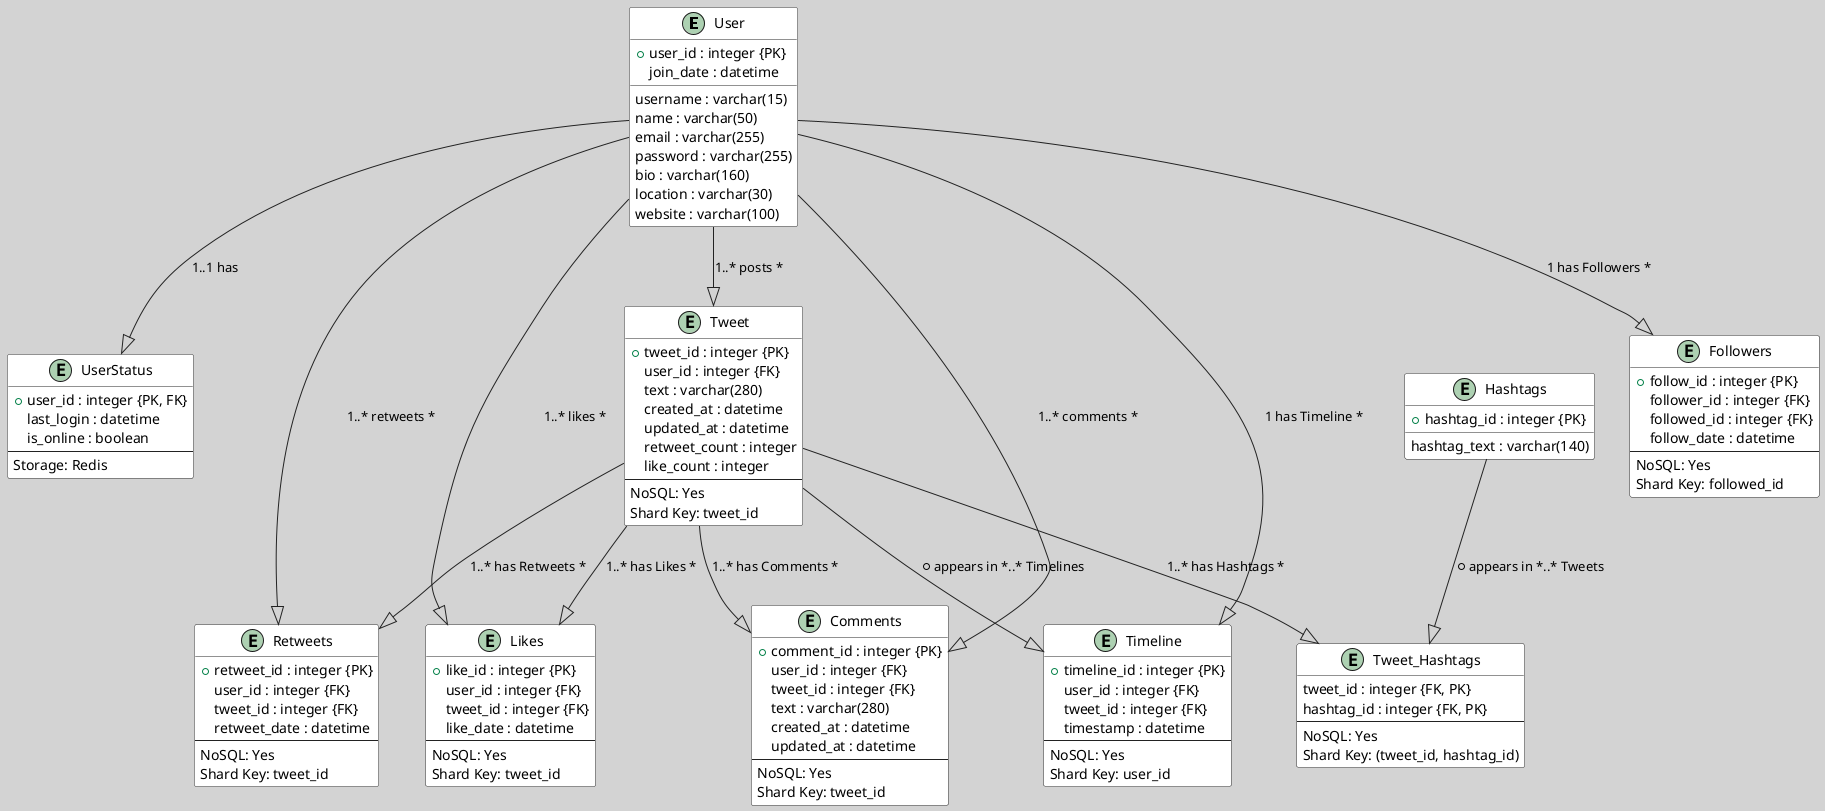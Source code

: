 @startuml

skinparam backgroundColor #D3D3D3
skinparam class {
  BackgroundColor #FFFFFF
  BorderColor #222
  ArrowColor #222
}

entity "User" as user {
  +user_id : integer {PK}
  username : varchar(15)
  name : varchar(50)
  email : varchar(255)
  password : varchar(255)
  bio : varchar(160)
  location : varchar(30)
  website : varchar(100)
  join_date : datetime
}

entity "UserStatus" as userstatus {
  +user_id : integer {PK, FK}
  last_login : datetime
  is_online : boolean
  --
  Storage: Redis
}

entity "Tweet" as tweet {
  +tweet_id : integer {PK}
  user_id : integer {FK}
  text : varchar(280)
  created_at : datetime
  updated_at : datetime
  retweet_count : integer
  like_count : integer
  --
  NoSQL: Yes
  Shard Key: tweet_id
}

entity "Followers" as followers {
  +follow_id : integer {PK}
  follower_id : integer {FK}
  followed_id : integer {FK}
  follow_date : datetime
  --
  NoSQL: Yes
  Shard Key: followed_id
}

entity "Likes" as likes {
  +like_id : integer {PK}
  user_id : integer {FK}
  tweet_id : integer {FK}
  like_date : datetime
  --
  NoSQL: Yes
  Shard Key: tweet_id
}

entity "Retweets" as retweets {
  +retweet_id : integer {PK}
  user_id : integer {FK}
  tweet_id : integer {FK}
  retweet_date : datetime
  --
  NoSQL: Yes
  Shard Key: tweet_id
}

entity "Comments" as comments {
  +comment_id : integer {PK}
  user_id : integer {FK}
  tweet_id : integer {FK}
  text : varchar(280)
  created_at : datetime
  updated_at : datetime
  --
  NoSQL: Yes
  Shard Key: tweet_id
}

entity "Hashtags" as hashtags {
  +hashtag_id : integer {PK}
  hashtag_text : varchar(140)
}

entity "Tweet_Hashtags" as tweet_hashtags {
  tweet_id : integer {FK, PK}
  hashtag_id : integer {FK, PK}
  --
  NoSQL: Yes
  Shard Key: (tweet_id, hashtag_id)
}

entity "Timeline" as timeline {
  +timeline_id : integer {PK}
  user_id : integer {FK}
  tweet_id : integer {FK}
  timestamp : datetime
  --
  NoSQL: Yes
  Shard Key: user_id
}

user --|> userstatus : "1..1 has"
user --|> tweet : "1..* posts *"
user --|> followers : "1 has Followers *"
user --|> likes : "1..* likes *"
user --|> retweets : "1..* retweets *"
user --|> comments : "1..* comments *"
user --|> timeline : "1 has Timeline *"
tweet --|> likes : "1..* has Likes *"
tweet --|> retweets : "1..* has Retweets *"
tweet --|> comments : "1..* has Comments *"
tweet --|> tweet_hashtags : "1..* has Hashtags *"
tweet --|> timeline : "* appears in *..* Timelines"
hashtags --|> tweet_hashtags : "* appears in *..* Tweets"

@enduml
